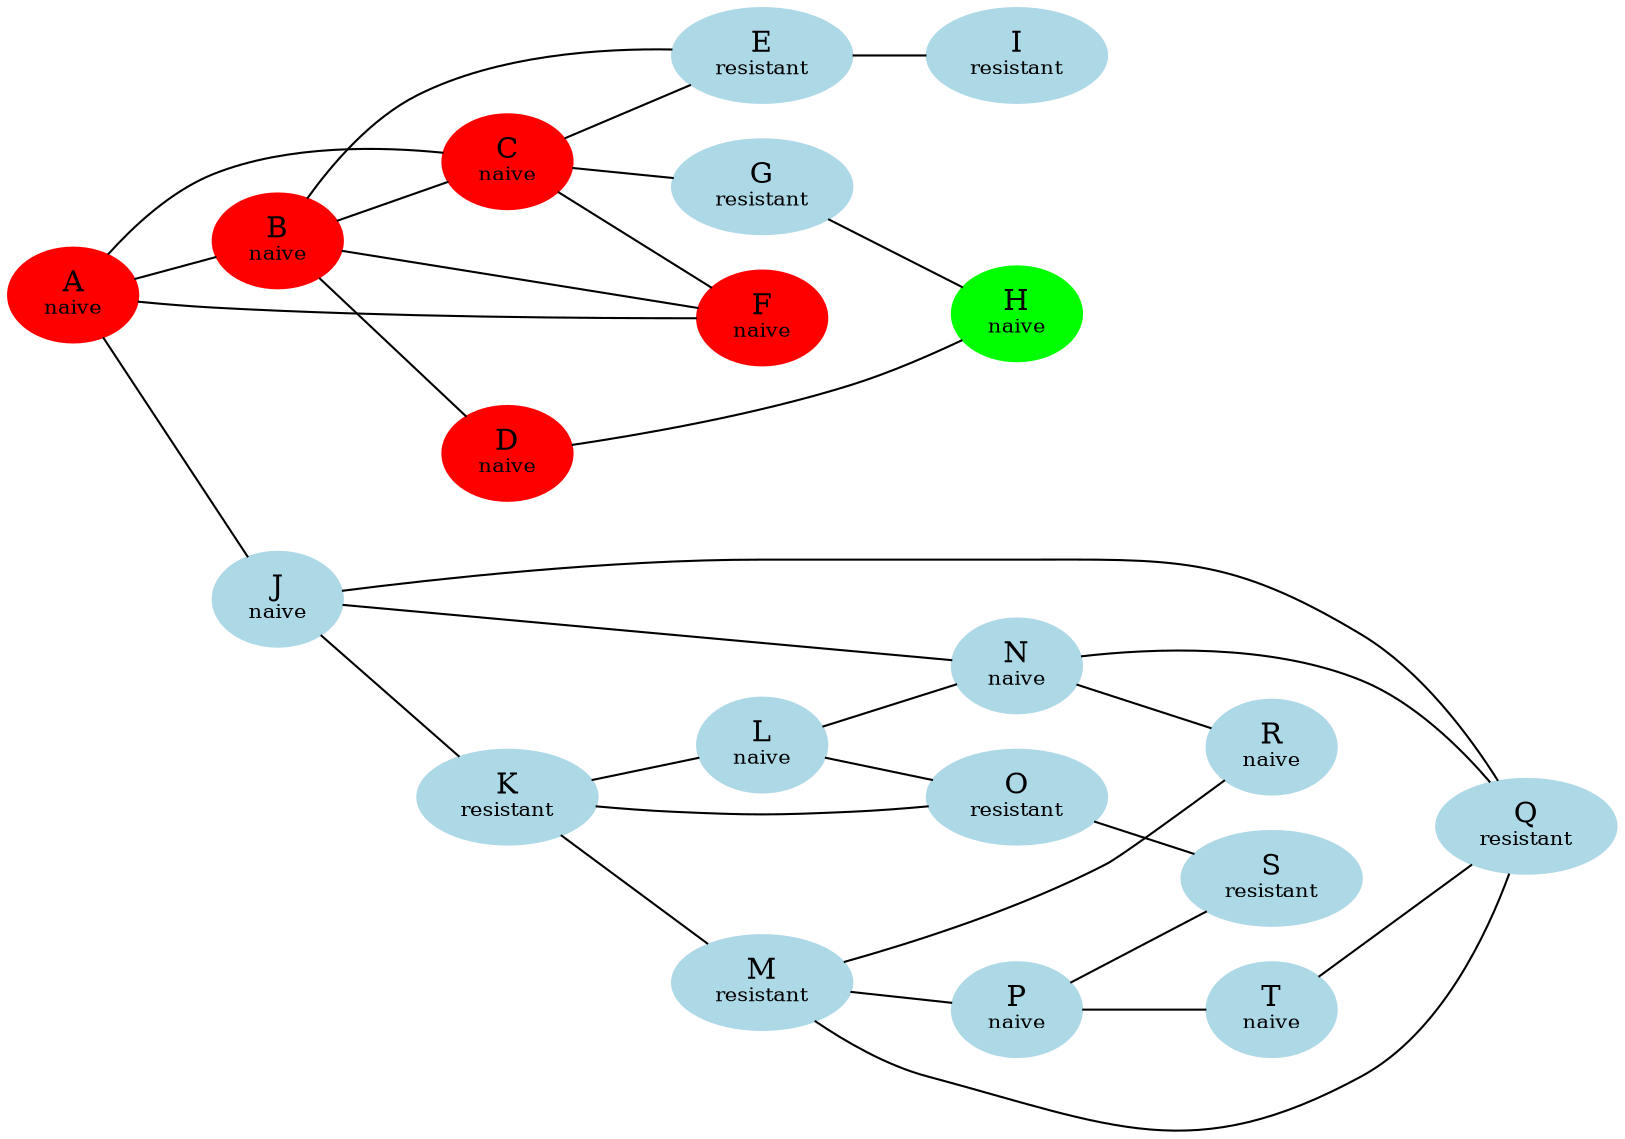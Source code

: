 graph {
 rankdir=LR;
A[label=<A<BR /><FONT POINT-SIZE="10">naive</FONT>>,style=filled, color=red];
B[label=<B<BR /><FONT POINT-SIZE="10">naive</FONT>>,style=filled, color=red];
C[label=<C<BR /><FONT POINT-SIZE="10">naive</FONT>>,style=filled, color=red];
D[label=<D<BR /><FONT POINT-SIZE="10">naive</FONT>>,style=filled, color=red];
E[label=<E<BR /><FONT POINT-SIZE="10">resistant</FONT>>,style=filled, color=lightblue];
F[label=<F<BR /><FONT POINT-SIZE="10">naive</FONT>>,style=filled, color=red];
G[label=<G<BR /><FONT POINT-SIZE="10">resistant</FONT>>,style=filled, color=lightblue];
H[label=<H<BR /><FONT POINT-SIZE="10">naive</FONT>>,style=filled, color=green];
I[label=<I<BR /><FONT POINT-SIZE="10">resistant</FONT>>,style=filled, color=lightblue];
J[label=<J<BR /><FONT POINT-SIZE="10">naive</FONT>>,style=filled, color=lightblue];
K[label=<K<BR /><FONT POINT-SIZE="10">resistant</FONT>>,style=filled, color=lightblue];
L[label=<L<BR /><FONT POINT-SIZE="10">naive</FONT>>,style=filled, color=lightblue];
M[label=<M<BR /><FONT POINT-SIZE="10">resistant</FONT>>,style=filled, color=lightblue];
N[label=<N<BR /><FONT POINT-SIZE="10">naive</FONT>>,style=filled, color=lightblue];
O[label=<O<BR /><FONT POINT-SIZE="10">resistant</FONT>>,style=filled, color=lightblue];
P[label=<P<BR /><FONT POINT-SIZE="10">naive</FONT>>,style=filled, color=lightblue];
Q[label=<Q<BR /><FONT POINT-SIZE="10">resistant</FONT>>,style=filled, color=lightblue];
R[label=<R<BR /><FONT POINT-SIZE="10">naive</FONT>>,style=filled, color=lightblue];
S[label=<S<BR /><FONT POINT-SIZE="10">resistant</FONT>>,style=filled, color=lightblue];
T[label=<T<BR /><FONT POINT-SIZE="10">naive</FONT>>,style=filled, color=lightblue];
A -- {{B C J F }}
B -- {{D E C F }}
C -- {{F G E }}
D -- {{H }}
E -- {{I }}
F -- {{}}
G -- {{H }}
H -- {{}}
I -- {{}}
J -- {{K Q N }}
K -- {{L M O }}
L -- {{N O }}
M -- {{P Q R }}
N -- {{R Q }}
O -- {{S }}
P -- {{T S }}
Q -- {{}}
R -- {{}}
S -- {{}}
T -- {{Q }}
}